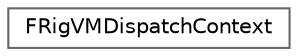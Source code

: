 digraph "Graphical Class Hierarchy"
{
 // INTERACTIVE_SVG=YES
 // LATEX_PDF_SIZE
  bgcolor="transparent";
  edge [fontname=Helvetica,fontsize=10,labelfontname=Helvetica,labelfontsize=10];
  node [fontname=Helvetica,fontsize=10,shape=box,height=0.2,width=0.4];
  rankdir="LR";
  Node0 [id="Node000000",label="FRigVMDispatchContext",height=0.2,width=0.4,color="grey40", fillcolor="white", style="filled",URL="$d7/dca/structFRigVMDispatchContext.html",tooltip="A context used for inquiring from dispatch factories."];
}
